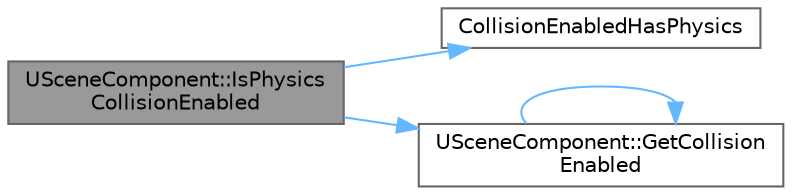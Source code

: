 digraph "USceneComponent::IsPhysicsCollisionEnabled"
{
 // INTERACTIVE_SVG=YES
 // LATEX_PDF_SIZE
  bgcolor="transparent";
  edge [fontname=Helvetica,fontsize=10,labelfontname=Helvetica,labelfontsize=10];
  node [fontname=Helvetica,fontsize=10,shape=box,height=0.2,width=0.4];
  rankdir="LR";
  Node1 [id="Node000001",label="USceneComponent::IsPhysics\lCollisionEnabled",height=0.2,width=0.4,color="gray40", fillcolor="grey60", style="filled", fontcolor="black",tooltip="Utility to see if there is any physics collision enabled on this component."];
  Node1 -> Node2 [id="edge1_Node000001_Node000002",color="steelblue1",style="solid",tooltip=" "];
  Node2 [id="Node000002",label="CollisionEnabledHasPhysics",height=0.2,width=0.4,color="grey40", fillcolor="white", style="filled",URL="$df/dcf/EngineTypes_8h.html#aa2cf4bae0b3266bcb67e28c3775fa471",tooltip=" "];
  Node1 -> Node3 [id="edge2_Node000001_Node000003",color="steelblue1",style="solid",tooltip=" "];
  Node3 [id="Node000003",label="USceneComponent::GetCollision\lEnabled",height=0.2,width=0.4,color="grey40", fillcolor="white", style="filled",URL="$d7/dde/classUSceneComponent.html#ac34d405257b3648e621791917c71371b",tooltip="Returns the form of collision for this component."];
  Node3 -> Node3 [id="edge3_Node000003_Node000003",color="steelblue1",style="solid",tooltip=" "];
}
